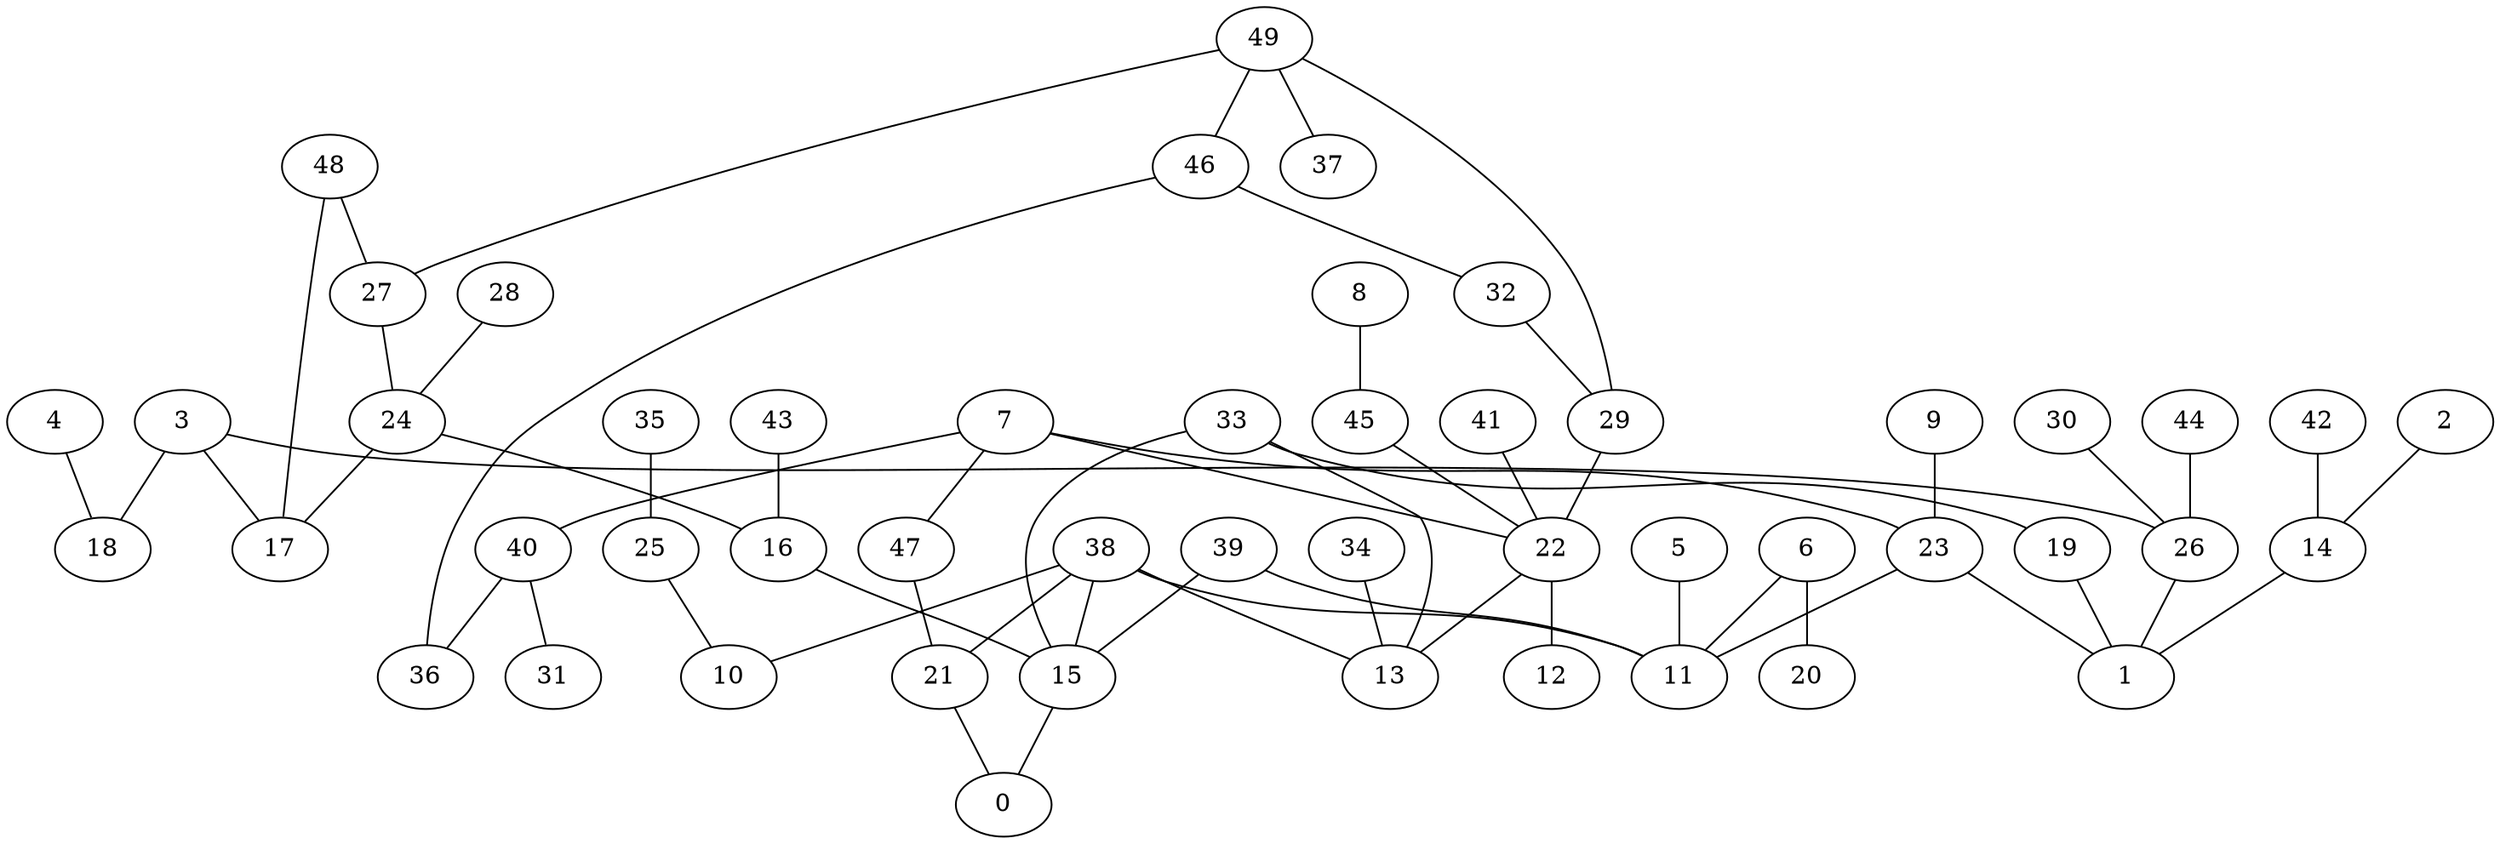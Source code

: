 digraph GG_graph {

subgraph G_graph {
edge [color = black]
"4" -> "18" [dir = none]
"9" -> "23" [dir = none]
"43" -> "16" [dir = none]
"48" -> "17" [dir = none]
"44" -> "26" [dir = none]
"2" -> "14" [dir = none]
"25" -> "10" [dir = none]
"46" -> "32" [dir = none]
"35" -> "25" [dir = none]
"27" -> "24" [dir = none]
"28" -> "24" [dir = none]
"41" -> "22" [dir = none]
"42" -> "14" [dir = none]
"49" -> "37" [dir = none]
"49" -> "27" [dir = none]
"49" -> "29" [dir = none]
"22" -> "12" [dir = none]
"22" -> "13" [dir = none]
"40" -> "31" [dir = none]
"40" -> "36" [dir = none]
"29" -> "22" [dir = none]
"15" -> "0" [dir = none]
"19" -> "1" [dir = none]
"39" -> "15" [dir = none]
"38" -> "10" [dir = none]
"38" -> "11" [dir = none]
"38" -> "13" [dir = none]
"8" -> "45" [dir = none]
"7" -> "47" [dir = none]
"7" -> "40" [dir = none]
"7" -> "22" [dir = none]
"33" -> "15" [dir = none]
"33" -> "19" [dir = none]
"33" -> "13" [dir = none]
"47" -> "21" [dir = none]
"34" -> "13" [dir = none]
"14" -> "1" [dir = none]
"32" -> "29" [dir = none]
"26" -> "1" [dir = none]
"5" -> "11" [dir = none]
"24" -> "16" [dir = none]
"24" -> "17" [dir = none]
"23" -> "1" [dir = none]
"30" -> "26" [dir = none]
"6" -> "20" [dir = none]
"6" -> "11" [dir = none]
"45" -> "22" [dir = none]
"3" -> "18" [dir = none]
"3" -> "26" [dir = none]
"49" -> "46" [dir = none]
"46" -> "36" [dir = none]
"39" -> "11" [dir = none]
"16" -> "15" [dir = none]
"7" -> "23" [dir = none]
"3" -> "17" [dir = none]
"38" -> "15" [dir = none]
"23" -> "11" [dir = none]
"38" -> "21" [dir = none]
"48" -> "27" [dir = none]
"21" -> "0" [dir = none]
}

}

